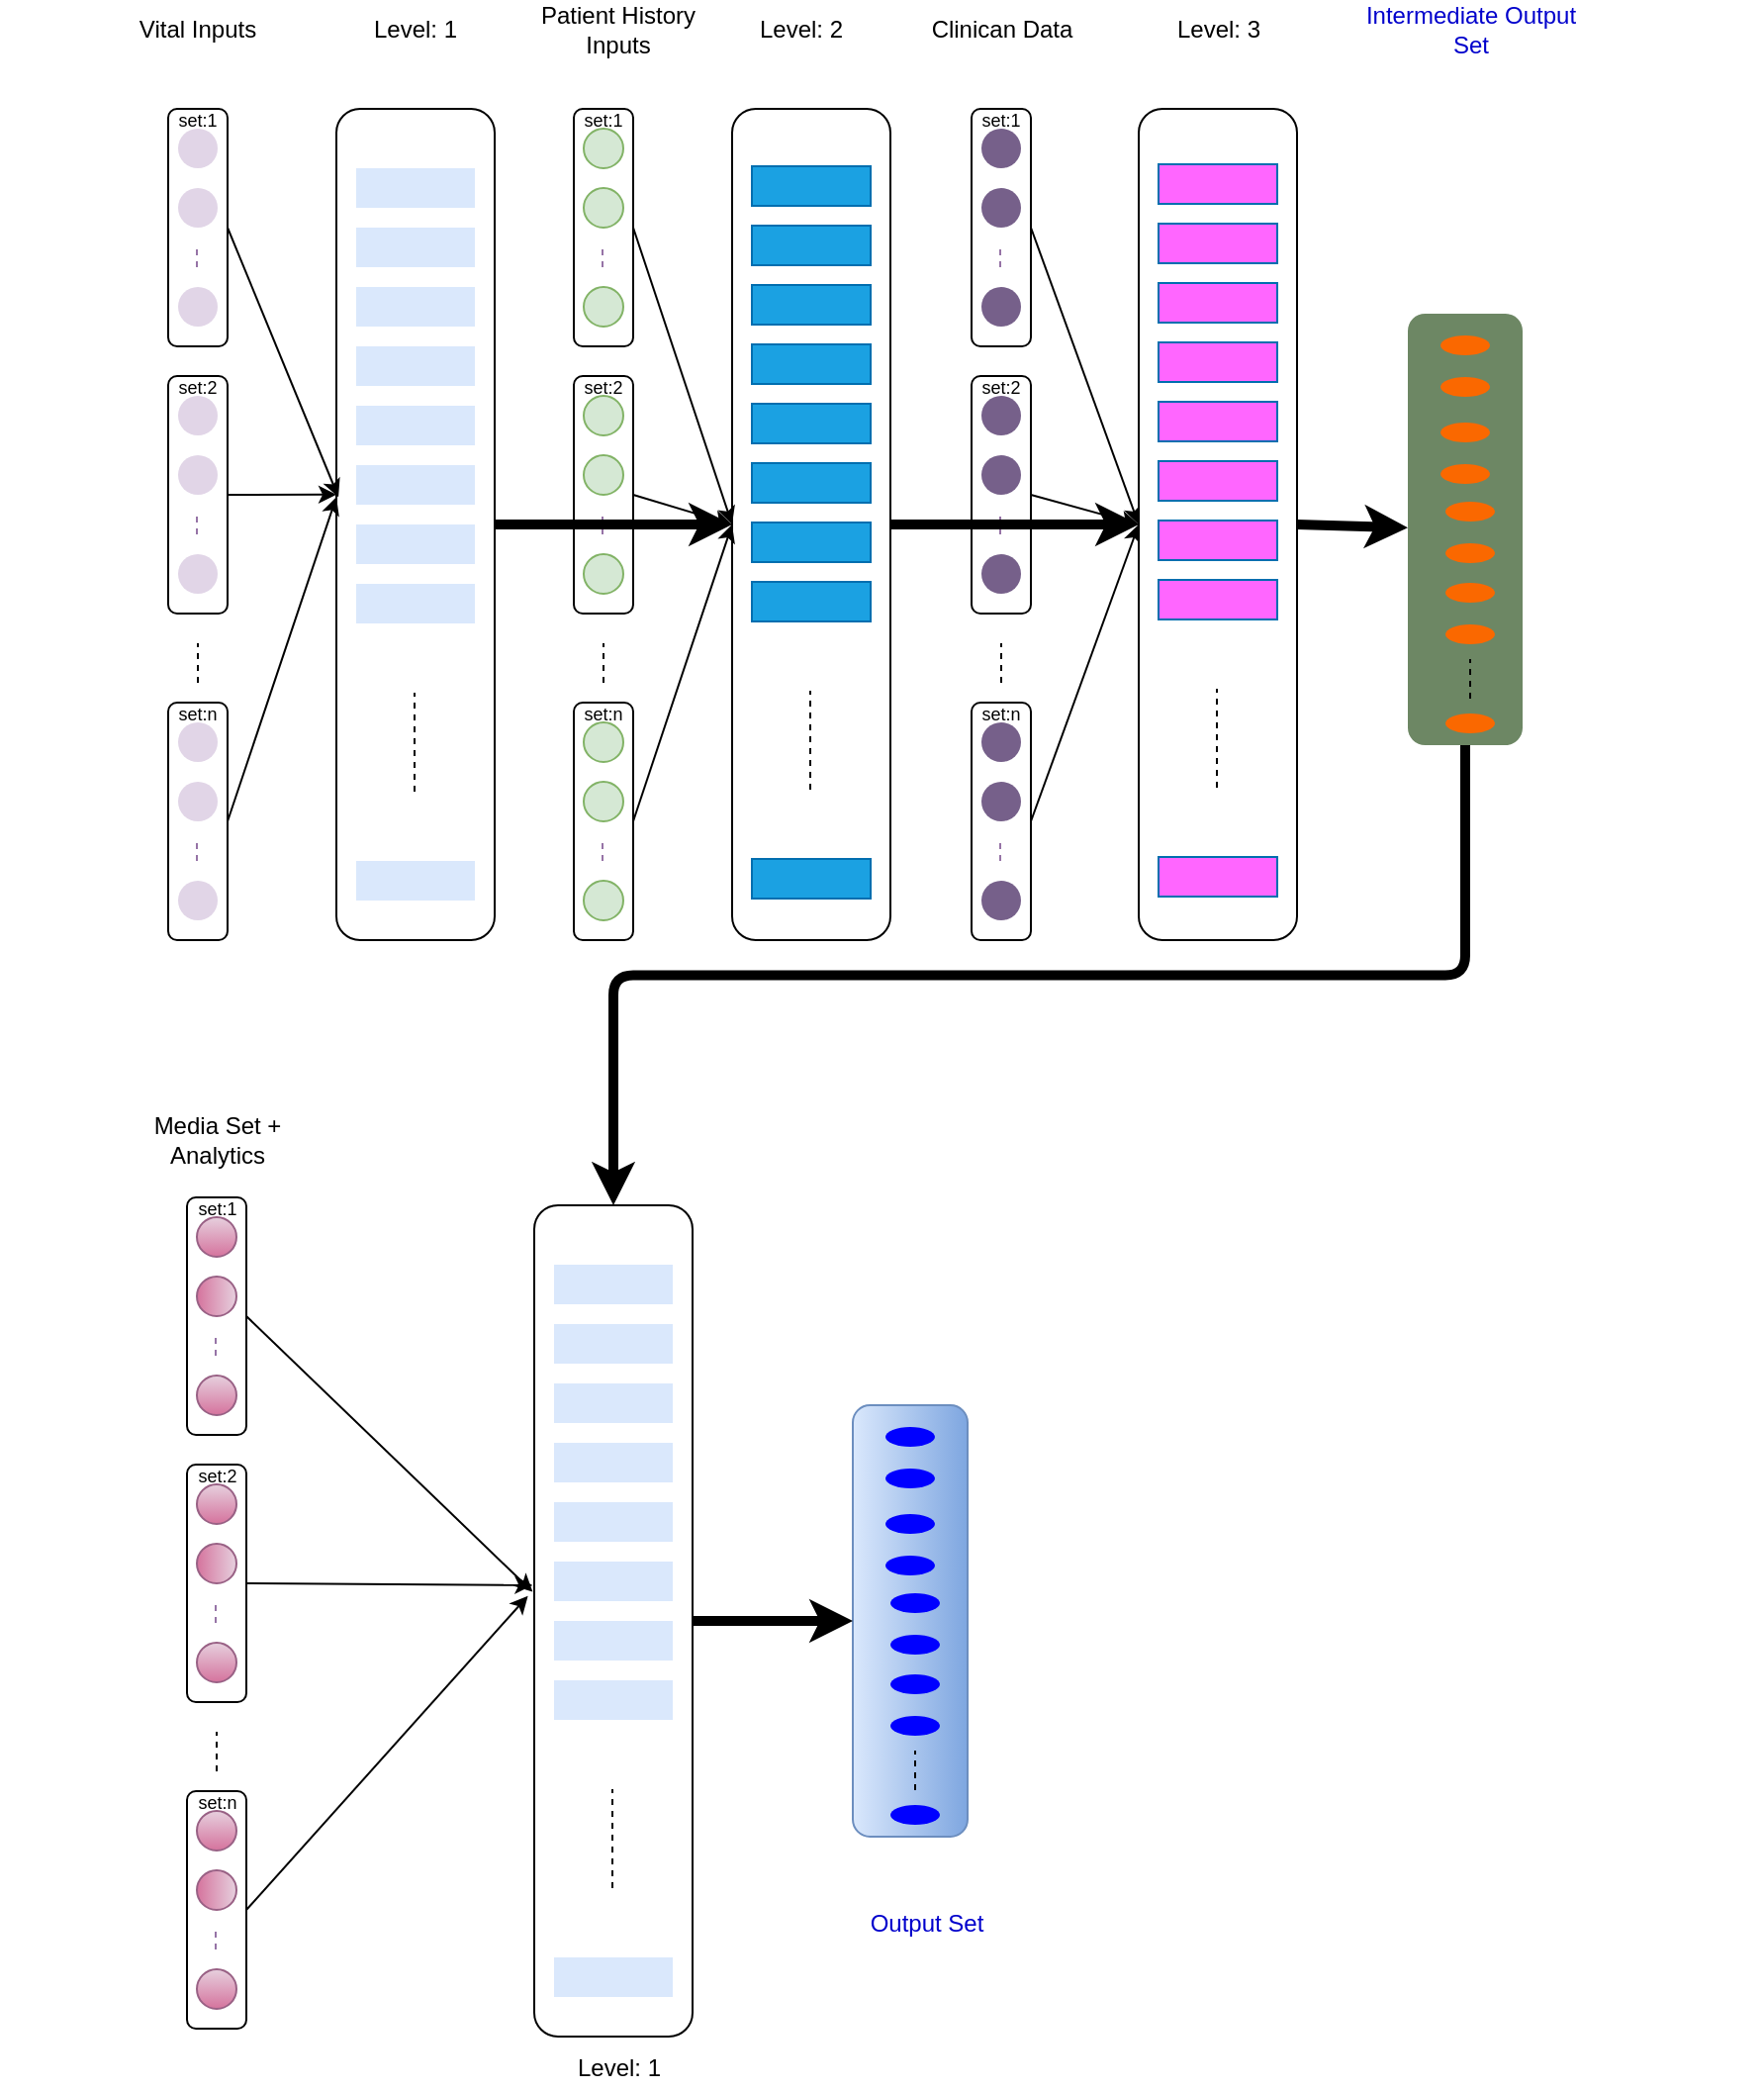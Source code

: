 <mxfile version="11.1.2" type="github"><diagram id="Q8PVnjtqNiiM21kBwYhI" name="Page-1"><mxGraphModel dx="2297" dy="1159" grid="1" gridSize="10" guides="1" tooltips="1" connect="1" arrows="1" fold="1" page="1" pageScale="1" pageWidth="850" pageHeight="1100" math="0" shadow="0"><root><mxCell id="0"/><mxCell id="1" parent="0"/><mxCell id="SWEch98VDfbvVn5p0L-L-8" value="" style="group" parent="1" vertex="1" connectable="0"><mxGeometry x="-25" y="110" width="120" height="100" as="geometry"/></mxCell><mxCell id="SWEch98VDfbvVn5p0L-L-7" value="" style="rounded=1;whiteSpace=wrap;html=1;rotation=90;" parent="SWEch98VDfbvVn5p0L-L-8" vertex="1"><mxGeometry y="35" width="120" height="30" as="geometry"/></mxCell><mxCell id="SWEch98VDfbvVn5p0L-L-1" value="" style="ellipse;whiteSpace=wrap;html=1;aspect=fixed;fillColor=#e1d5e7;strokeColor=none;" parent="SWEch98VDfbvVn5p0L-L-8" vertex="1"><mxGeometry x="50" width="20" height="20" as="geometry"/></mxCell><mxCell id="SWEch98VDfbvVn5p0L-L-4" value="" style="ellipse;whiteSpace=wrap;html=1;aspect=fixed;direction=south;fillColor=#e1d5e7;strokeColor=none;" parent="SWEch98VDfbvVn5p0L-L-8" vertex="1"><mxGeometry x="50" y="30" width="20" height="20" as="geometry"/></mxCell><mxCell id="SWEch98VDfbvVn5p0L-L-5" value="" style="ellipse;whiteSpace=wrap;html=1;aspect=fixed;fillColor=#e1d5e7;strokeColor=none;" parent="SWEch98VDfbvVn5p0L-L-8" vertex="1"><mxGeometry x="50" y="80" width="20" height="20" as="geometry"/></mxCell><mxCell id="SWEch98VDfbvVn5p0L-L-6" value="" style="endArrow=none;dashed=1;html=1;fillColor=#e1d5e7;strokeColor=#9673a6;" parent="SWEch98VDfbvVn5p0L-L-8" edge="1"><mxGeometry width="50" height="50" relative="1" as="geometry"><mxPoint x="59.5" y="70" as="sourcePoint"/><mxPoint x="59.5" y="60" as="targetPoint"/></mxGeometry></mxCell><mxCell id="SWEch98VDfbvVn5p0L-L-9" value="" style="group" parent="1" vertex="1" connectable="0"><mxGeometry x="-25" y="245" width="120" height="100" as="geometry"/></mxCell><mxCell id="SWEch98VDfbvVn5p0L-L-10" value="" style="rounded=1;whiteSpace=wrap;html=1;rotation=90;" parent="SWEch98VDfbvVn5p0L-L-9" vertex="1"><mxGeometry y="35" width="120" height="30" as="geometry"/></mxCell><mxCell id="SWEch98VDfbvVn5p0L-L-11" value="" style="ellipse;whiteSpace=wrap;html=1;aspect=fixed;fillColor=#e1d5e7;strokeColor=none;" parent="SWEch98VDfbvVn5p0L-L-9" vertex="1"><mxGeometry x="50" width="20" height="20" as="geometry"/></mxCell><mxCell id="SWEch98VDfbvVn5p0L-L-12" value="" style="ellipse;whiteSpace=wrap;html=1;aspect=fixed;direction=south;fillColor=#e1d5e7;strokeColor=none;" parent="SWEch98VDfbvVn5p0L-L-9" vertex="1"><mxGeometry x="50" y="30" width="20" height="20" as="geometry"/></mxCell><mxCell id="SWEch98VDfbvVn5p0L-L-13" value="" style="ellipse;whiteSpace=wrap;html=1;aspect=fixed;fillColor=#e1d5e7;strokeColor=none;" parent="SWEch98VDfbvVn5p0L-L-9" vertex="1"><mxGeometry x="50" y="80" width="20" height="20" as="geometry"/></mxCell><mxCell id="SWEch98VDfbvVn5p0L-L-14" value="" style="endArrow=none;dashed=1;html=1;fillColor=#e1d5e7;strokeColor=#9673a6;" parent="SWEch98VDfbvVn5p0L-L-9" edge="1"><mxGeometry width="50" height="50" relative="1" as="geometry"><mxPoint x="59.5" y="70" as="sourcePoint"/><mxPoint x="59.5" y="60" as="targetPoint"/></mxGeometry></mxCell><mxCell id="SWEch98VDfbvVn5p0L-L-15" value="" style="group" parent="1" vertex="1" connectable="0"><mxGeometry x="-25" y="410" width="120" height="100" as="geometry"/></mxCell><mxCell id="SWEch98VDfbvVn5p0L-L-16" value="" style="rounded=1;whiteSpace=wrap;html=1;rotation=90;" parent="SWEch98VDfbvVn5p0L-L-15" vertex="1"><mxGeometry y="35" width="120" height="30" as="geometry"/></mxCell><mxCell id="SWEch98VDfbvVn5p0L-L-17" value="" style="ellipse;whiteSpace=wrap;html=1;aspect=fixed;fillColor=#e1d5e7;strokeColor=none;" parent="SWEch98VDfbvVn5p0L-L-15" vertex="1"><mxGeometry x="50" width="20" height="20" as="geometry"/></mxCell><mxCell id="SWEch98VDfbvVn5p0L-L-18" value="" style="ellipse;whiteSpace=wrap;html=1;aspect=fixed;direction=south;fillColor=#e1d5e7;strokeColor=none;" parent="SWEch98VDfbvVn5p0L-L-15" vertex="1"><mxGeometry x="50" y="30" width="20" height="20" as="geometry"/></mxCell><mxCell id="SWEch98VDfbvVn5p0L-L-19" value="" style="ellipse;whiteSpace=wrap;html=1;aspect=fixed;fillColor=#e1d5e7;strokeColor=none;" parent="SWEch98VDfbvVn5p0L-L-15" vertex="1"><mxGeometry x="50" y="80" width="20" height="20" as="geometry"/></mxCell><mxCell id="SWEch98VDfbvVn5p0L-L-20" value="" style="endArrow=none;dashed=1;html=1;fillColor=#e1d5e7;strokeColor=#9673a6;" parent="SWEch98VDfbvVn5p0L-L-15" edge="1"><mxGeometry width="50" height="50" relative="1" as="geometry"><mxPoint x="59.5" y="70" as="sourcePoint"/><mxPoint x="59.5" y="60" as="targetPoint"/></mxGeometry></mxCell><mxCell id="SWEch98VDfbvVn5p0L-L-32" value="&lt;font style=&quot;font-size: 9px&quot;&gt;set:n&lt;/font&gt;" style="text;html=1;strokeColor=none;fillColor=none;align=center;verticalAlign=middle;whiteSpace=wrap;rounded=0;" parent="SWEch98VDfbvVn5p0L-L-15" vertex="1"><mxGeometry x="55" y="-10" width="10" height="10" as="geometry"/></mxCell><mxCell id="SWEch98VDfbvVn5p0L-L-21" value="" style="endArrow=none;dashed=1;html=1;" parent="1" edge="1"><mxGeometry width="50" height="50" relative="1" as="geometry"><mxPoint x="35" y="390" as="sourcePoint"/><mxPoint x="35" y="370" as="targetPoint"/></mxGeometry></mxCell><mxCell id="SWEch98VDfbvVn5p0L-L-22" value="Vital Inputs" style="text;html=1;strokeColor=none;fillColor=none;align=center;verticalAlign=middle;whiteSpace=wrap;rounded=0;" parent="1" vertex="1"><mxGeometry y="50" width="70" height="20" as="geometry"/></mxCell><mxCell id="SWEch98VDfbvVn5p0L-L-24" value="&lt;font style=&quot;font-size: 9px&quot;&gt;set:1&lt;/font&gt;" style="text;html=1;strokeColor=none;fillColor=none;align=center;verticalAlign=middle;whiteSpace=wrap;rounded=0;" parent="1" vertex="1"><mxGeometry x="30" y="100" width="10" height="10" as="geometry"/></mxCell><mxCell id="SWEch98VDfbvVn5p0L-L-25" value="&lt;font style=&quot;font-size: 9px&quot;&gt;set:2&lt;/font&gt;" style="text;html=1;strokeColor=none;fillColor=none;align=center;verticalAlign=middle;whiteSpace=wrap;rounded=0;" parent="1" vertex="1"><mxGeometry x="30" y="235" width="10" height="10" as="geometry"/></mxCell><mxCell id="SWEch98VDfbvVn5p0L-L-35" value="Level: 1" style="text;html=1;strokeColor=none;fillColor=none;align=center;verticalAlign=middle;whiteSpace=wrap;rounded=0;" parent="1" vertex="1"><mxGeometry x="110" y="50" width="70" height="20" as="geometry"/></mxCell><mxCell id="SWEch98VDfbvVn5p0L-L-58" value="" style="group" parent="1" vertex="1" connectable="0"><mxGeometry x="-65" y="130" width="420" height="380" as="geometry"/></mxCell><mxCell id="skee3l27E7uvlEKbi9-L-24" value="" style="group" vertex="1" connectable="0" parent="SWEch98VDfbvVn5p0L-L-58"><mxGeometry x="245" y="-30" width="120" height="410" as="geometry"/></mxCell><mxCell id="skee3l27E7uvlEKbi9-L-5" value="" style="rounded=1;whiteSpace=wrap;html=1;rotation=90;" vertex="1" parent="skee3l27E7uvlEKbi9-L-24"><mxGeometry y="45" width="120" height="30" as="geometry"/></mxCell><mxCell id="skee3l27E7uvlEKbi9-L-6" value="" style="ellipse;whiteSpace=wrap;html=1;aspect=fixed;fillColor=#d5e8d4;strokeColor=#82b366;" vertex="1" parent="skee3l27E7uvlEKbi9-L-24"><mxGeometry x="50" y="10" width="20" height="20" as="geometry"/></mxCell><mxCell id="skee3l27E7uvlEKbi9-L-7" value="" style="ellipse;whiteSpace=wrap;html=1;aspect=fixed;direction=south;fillColor=#d5e8d4;strokeColor=#82b366;" vertex="1" parent="skee3l27E7uvlEKbi9-L-24"><mxGeometry x="50" y="40" width="20" height="20" as="geometry"/></mxCell><mxCell id="skee3l27E7uvlEKbi9-L-8" value="" style="ellipse;whiteSpace=wrap;html=1;aspect=fixed;fillColor=#d5e8d4;strokeColor=#82b366;" vertex="1" parent="skee3l27E7uvlEKbi9-L-24"><mxGeometry x="50" y="90" width="20" height="20" as="geometry"/></mxCell><mxCell id="skee3l27E7uvlEKbi9-L-9" value="" style="endArrow=none;dashed=1;html=1;fillColor=#e1d5e7;strokeColor=#9673a6;" edge="1" parent="skee3l27E7uvlEKbi9-L-24"><mxGeometry width="50" height="50" relative="1" as="geometry"><mxPoint x="59.5" y="80" as="sourcePoint"/><mxPoint x="59.5" y="70" as="targetPoint"/></mxGeometry></mxCell><mxCell id="skee3l27E7uvlEKbi9-L-10" value="" style="rounded=1;whiteSpace=wrap;html=1;rotation=90;" vertex="1" parent="skee3l27E7uvlEKbi9-L-24"><mxGeometry y="180" width="120" height="30" as="geometry"/></mxCell><mxCell id="skee3l27E7uvlEKbi9-L-11" value="" style="ellipse;whiteSpace=wrap;html=1;aspect=fixed;fillColor=#d5e8d4;strokeColor=#82b366;" vertex="1" parent="skee3l27E7uvlEKbi9-L-24"><mxGeometry x="50" y="145" width="20" height="20" as="geometry"/></mxCell><mxCell id="skee3l27E7uvlEKbi9-L-12" value="" style="ellipse;whiteSpace=wrap;html=1;aspect=fixed;direction=south;fillColor=#d5e8d4;strokeColor=#82b366;" vertex="1" parent="skee3l27E7uvlEKbi9-L-24"><mxGeometry x="50" y="175" width="20" height="20" as="geometry"/></mxCell><mxCell id="skee3l27E7uvlEKbi9-L-13" value="" style="ellipse;whiteSpace=wrap;html=1;aspect=fixed;fillColor=#d5e8d4;strokeColor=#82b366;" vertex="1" parent="skee3l27E7uvlEKbi9-L-24"><mxGeometry x="50" y="225" width="20" height="20" as="geometry"/></mxCell><mxCell id="skee3l27E7uvlEKbi9-L-14" value="" style="endArrow=none;dashed=1;html=1;fillColor=#e1d5e7;strokeColor=#9673a6;" edge="1" parent="skee3l27E7uvlEKbi9-L-24"><mxGeometry width="50" height="50" relative="1" as="geometry"><mxPoint x="59.5" y="215" as="sourcePoint"/><mxPoint x="59.5" y="205" as="targetPoint"/></mxGeometry></mxCell><mxCell id="skee3l27E7uvlEKbi9-L-15" value="" style="rounded=1;whiteSpace=wrap;html=1;rotation=90;" vertex="1" parent="skee3l27E7uvlEKbi9-L-24"><mxGeometry y="345" width="120" height="30" as="geometry"/></mxCell><mxCell id="skee3l27E7uvlEKbi9-L-16" value="" style="ellipse;whiteSpace=wrap;html=1;aspect=fixed;fillColor=#d5e8d4;strokeColor=#82b366;" vertex="1" parent="skee3l27E7uvlEKbi9-L-24"><mxGeometry x="50" y="310" width="20" height="20" as="geometry"/></mxCell><mxCell id="skee3l27E7uvlEKbi9-L-17" value="" style="ellipse;whiteSpace=wrap;html=1;aspect=fixed;direction=south;fillColor=#d5e8d4;strokeColor=#82b366;" vertex="1" parent="skee3l27E7uvlEKbi9-L-24"><mxGeometry x="50" y="340" width="20" height="20" as="geometry"/></mxCell><mxCell id="skee3l27E7uvlEKbi9-L-18" value="" style="ellipse;whiteSpace=wrap;html=1;aspect=fixed;fillColor=#d5e8d4;strokeColor=#82b366;" vertex="1" parent="skee3l27E7uvlEKbi9-L-24"><mxGeometry x="50" y="390" width="20" height="20" as="geometry"/></mxCell><mxCell id="skee3l27E7uvlEKbi9-L-19" value="" style="endArrow=none;dashed=1;html=1;fillColor=#e1d5e7;strokeColor=#9673a6;" edge="1" parent="skee3l27E7uvlEKbi9-L-24"><mxGeometry width="50" height="50" relative="1" as="geometry"><mxPoint x="59.5" y="380" as="sourcePoint"/><mxPoint x="59.5" y="370" as="targetPoint"/></mxGeometry></mxCell><mxCell id="skee3l27E7uvlEKbi9-L-20" value="&lt;font style=&quot;font-size: 9px&quot;&gt;set:n&lt;/font&gt;" style="text;html=1;strokeColor=none;fillColor=none;align=center;verticalAlign=middle;whiteSpace=wrap;rounded=0;" vertex="1" parent="skee3l27E7uvlEKbi9-L-24"><mxGeometry x="55" y="300" width="10" height="10" as="geometry"/></mxCell><mxCell id="skee3l27E7uvlEKbi9-L-21" value="" style="endArrow=none;dashed=1;html=1;" edge="1" parent="skee3l27E7uvlEKbi9-L-24"><mxGeometry width="50" height="50" relative="1" as="geometry"><mxPoint x="60" y="290" as="sourcePoint"/><mxPoint x="60" y="270" as="targetPoint"/></mxGeometry></mxCell><mxCell id="skee3l27E7uvlEKbi9-L-22" value="&lt;font style=&quot;font-size: 9px&quot;&gt;set:1&lt;/font&gt;" style="text;html=1;strokeColor=none;fillColor=none;align=center;verticalAlign=middle;whiteSpace=wrap;rounded=0;" vertex="1" parent="skee3l27E7uvlEKbi9-L-24"><mxGeometry x="55" width="10" height="10" as="geometry"/></mxCell><mxCell id="skee3l27E7uvlEKbi9-L-23" value="&lt;font style=&quot;font-size: 9px&quot;&gt;set:2&lt;/font&gt;" style="text;html=1;strokeColor=none;fillColor=none;align=center;verticalAlign=middle;whiteSpace=wrap;rounded=0;" vertex="1" parent="skee3l27E7uvlEKbi9-L-24"><mxGeometry x="55" y="135" width="10" height="10" as="geometry"/></mxCell><mxCell id="skee3l27E7uvlEKbi9-L-61" value="" style="group" vertex="1" connectable="0" parent="SWEch98VDfbvVn5p0L-L-58"><mxGeometry width="420" height="370" as="geometry"/></mxCell><mxCell id="SWEch98VDfbvVn5p0L-L-33" value="" style="rounded=1;whiteSpace=wrap;html=1;rotation=-90;" parent="skee3l27E7uvlEKbi9-L-61" vertex="1"><mxGeometry y="140" width="420" height="80" as="geometry"/></mxCell><mxCell id="SWEch98VDfbvVn5p0L-L-36" value="" style="rounded=0;whiteSpace=wrap;html=1;fillColor=#dae8fc;strokeColor=none;" parent="skee3l27E7uvlEKbi9-L-61" vertex="1"><mxGeometry x="180" width="60" height="20" as="geometry"/></mxCell><mxCell id="SWEch98VDfbvVn5p0L-L-39" value="" style="rounded=0;whiteSpace=wrap;html=1;fillColor=#dae8fc;strokeColor=none;" parent="skee3l27E7uvlEKbi9-L-61" vertex="1"><mxGeometry x="180" y="30" width="60" height="20" as="geometry"/></mxCell><mxCell id="SWEch98VDfbvVn5p0L-L-47" value="" style="rounded=0;whiteSpace=wrap;html=1;fillColor=#dae8fc;strokeColor=none;" parent="skee3l27E7uvlEKbi9-L-61" vertex="1"><mxGeometry x="180" y="60" width="60" height="20" as="geometry"/></mxCell><mxCell id="SWEch98VDfbvVn5p0L-L-48" value="" style="rounded=0;whiteSpace=wrap;html=1;fillColor=#dae8fc;strokeColor=none;" parent="skee3l27E7uvlEKbi9-L-61" vertex="1"><mxGeometry x="180" y="90" width="60" height="20" as="geometry"/></mxCell><mxCell id="SWEch98VDfbvVn5p0L-L-49" value="" style="rounded=0;whiteSpace=wrap;html=1;fillColor=#dae8fc;strokeColor=none;" parent="skee3l27E7uvlEKbi9-L-61" vertex="1"><mxGeometry x="180" y="120" width="60" height="20" as="geometry"/></mxCell><mxCell id="SWEch98VDfbvVn5p0L-L-50" value="" style="rounded=0;whiteSpace=wrap;html=1;fillColor=#dae8fc;strokeColor=none;" parent="skee3l27E7uvlEKbi9-L-61" vertex="1"><mxGeometry x="180" y="150" width="60" height="20" as="geometry"/></mxCell><mxCell id="SWEch98VDfbvVn5p0L-L-51" value="" style="rounded=0;whiteSpace=wrap;html=1;fillColor=#dae8fc;strokeColor=none;" parent="skee3l27E7uvlEKbi9-L-61" vertex="1"><mxGeometry x="180" y="180" width="60" height="20" as="geometry"/></mxCell><mxCell id="SWEch98VDfbvVn5p0L-L-52" value="" style="rounded=0;whiteSpace=wrap;html=1;fillColor=#dae8fc;strokeColor=none;" parent="skee3l27E7uvlEKbi9-L-61" vertex="1"><mxGeometry x="180" y="210" width="60" height="20" as="geometry"/></mxCell><mxCell id="SWEch98VDfbvVn5p0L-L-53" value="" style="rounded=0;whiteSpace=wrap;html=1;fillColor=#dae8fc;strokeColor=none;" parent="skee3l27E7uvlEKbi9-L-61" vertex="1"><mxGeometry x="180" y="350" width="60" height="20" as="geometry"/></mxCell><mxCell id="SWEch98VDfbvVn5p0L-L-57" value="" style="endArrow=none;dashed=1;html=1;" parent="skee3l27E7uvlEKbi9-L-61" edge="1"><mxGeometry width="50" height="50" relative="1" as="geometry"><mxPoint x="209.5" y="315" as="sourcePoint"/><mxPoint x="209.5" y="265" as="targetPoint"/></mxGeometry></mxCell><mxCell id="skee3l27E7uvlEKbi9-L-2" style="rounded=0;orthogonalLoop=1;jettySize=auto;html=1;exitX=0.5;exitY=0;exitDx=0;exitDy=0;entryX=0.533;entryY=0.013;entryDx=0;entryDy=0;entryPerimeter=0;" edge="1" parent="1" source="SWEch98VDfbvVn5p0L-L-7" target="SWEch98VDfbvVn5p0L-L-33"><mxGeometry relative="1" as="geometry"/></mxCell><mxCell id="skee3l27E7uvlEKbi9-L-3" value="" style="endArrow=classic;html=1;exitX=0.5;exitY=0;exitDx=0;exitDy=0;entryX=0.536;entryY=0;entryDx=0;entryDy=0;entryPerimeter=0;" edge="1" parent="1" source="SWEch98VDfbvVn5p0L-L-10" target="SWEch98VDfbvVn5p0L-L-33"><mxGeometry width="50" height="50" relative="1" as="geometry"><mxPoint x="-65" y="590" as="sourcePoint"/><mxPoint x="-15" y="540" as="targetPoint"/></mxGeometry></mxCell><mxCell id="skee3l27E7uvlEKbi9-L-4" value="" style="endArrow=classic;html=1;exitX=0.5;exitY=0;exitDx=0;exitDy=0;entryX=0.533;entryY=0;entryDx=0;entryDy=0;entryPerimeter=0;" edge="1" parent="1" source="SWEch98VDfbvVn5p0L-L-16" target="SWEch98VDfbvVn5p0L-L-33"><mxGeometry width="50" height="50" relative="1" as="geometry"><mxPoint x="-65" y="590" as="sourcePoint"/><mxPoint x="-15" y="540" as="targetPoint"/></mxGeometry></mxCell><mxCell id="skee3l27E7uvlEKbi9-L-25" value="Patient History Inputs" style="text;html=1;strokeColor=none;fillColor=none;align=center;verticalAlign=middle;whiteSpace=wrap;rounded=0;" vertex="1" parent="1"><mxGeometry x="190" y="50" width="115" height="20" as="geometry"/></mxCell><mxCell id="skee3l27E7uvlEKbi9-L-62" value="" style="group" vertex="1" connectable="0" parent="1"><mxGeometry x="135" y="129" width="420" height="381" as="geometry"/></mxCell><mxCell id="skee3l27E7uvlEKbi9-L-63" value="" style="rounded=1;whiteSpace=wrap;html=1;rotation=-90;" vertex="1" parent="skee3l27E7uvlEKbi9-L-62"><mxGeometry y="141" width="420" height="80" as="geometry"/></mxCell><mxCell id="skee3l27E7uvlEKbi9-L-64" value="" style="rounded=0;whiteSpace=wrap;html=1;fillColor=#1ba1e2;strokeColor=#006EAF;fontColor=#ffffff;" vertex="1" parent="skee3l27E7uvlEKbi9-L-62"><mxGeometry x="180" width="60" height="20" as="geometry"/></mxCell><mxCell id="skee3l27E7uvlEKbi9-L-65" value="" style="rounded=0;whiteSpace=wrap;html=1;fillColor=#1ba1e2;strokeColor=#006EAF;fontColor=#ffffff;" vertex="1" parent="skee3l27E7uvlEKbi9-L-62"><mxGeometry x="180" y="30" width="60" height="20" as="geometry"/></mxCell><mxCell id="skee3l27E7uvlEKbi9-L-66" value="" style="rounded=0;whiteSpace=wrap;html=1;fillColor=#1ba1e2;strokeColor=#006EAF;fontColor=#ffffff;" vertex="1" parent="skee3l27E7uvlEKbi9-L-62"><mxGeometry x="180" y="60" width="60" height="20" as="geometry"/></mxCell><mxCell id="skee3l27E7uvlEKbi9-L-67" value="" style="rounded=0;whiteSpace=wrap;html=1;fillColor=#1ba1e2;strokeColor=#006EAF;fontColor=#ffffff;" vertex="1" parent="skee3l27E7uvlEKbi9-L-62"><mxGeometry x="180" y="90" width="60" height="20" as="geometry"/></mxCell><mxCell id="skee3l27E7uvlEKbi9-L-68" value="" style="rounded=0;whiteSpace=wrap;html=1;fillColor=#1ba1e2;strokeColor=#006EAF;fontColor=#ffffff;" vertex="1" parent="skee3l27E7uvlEKbi9-L-62"><mxGeometry x="180" y="120" width="60" height="20" as="geometry"/></mxCell><mxCell id="skee3l27E7uvlEKbi9-L-69" value="" style="rounded=0;whiteSpace=wrap;html=1;fillColor=#1ba1e2;strokeColor=#006EAF;fontColor=#ffffff;" vertex="1" parent="skee3l27E7uvlEKbi9-L-62"><mxGeometry x="180" y="150" width="60" height="20" as="geometry"/></mxCell><mxCell id="skee3l27E7uvlEKbi9-L-70" value="" style="rounded=0;whiteSpace=wrap;html=1;fillColor=#1ba1e2;strokeColor=#006EAF;fontColor=#ffffff;" vertex="1" parent="skee3l27E7uvlEKbi9-L-62"><mxGeometry x="180" y="180" width="60" height="20" as="geometry"/></mxCell><mxCell id="skee3l27E7uvlEKbi9-L-71" value="" style="rounded=0;whiteSpace=wrap;html=1;fillColor=#1ba1e2;strokeColor=#006EAF;fontColor=#ffffff;" vertex="1" parent="skee3l27E7uvlEKbi9-L-62"><mxGeometry x="180" y="210" width="60" height="20" as="geometry"/></mxCell><mxCell id="skee3l27E7uvlEKbi9-L-72" value="" style="rounded=0;whiteSpace=wrap;html=1;fillColor=#1ba1e2;strokeColor=#006EAF;fontColor=#ffffff;" vertex="1" parent="skee3l27E7uvlEKbi9-L-62"><mxGeometry x="180" y="350" width="60" height="20" as="geometry"/></mxCell><mxCell id="skee3l27E7uvlEKbi9-L-73" value="" style="endArrow=none;dashed=1;html=1;" edge="1" parent="skee3l27E7uvlEKbi9-L-62"><mxGeometry width="50" height="50" relative="1" as="geometry"><mxPoint x="209.5" y="315" as="sourcePoint"/><mxPoint x="209.5" y="265" as="targetPoint"/></mxGeometry></mxCell><mxCell id="skee3l27E7uvlEKbi9-L-145" value="" style="group" vertex="1" connectable="0" parent="skee3l27E7uvlEKbi9-L-62"><mxGeometry x="246" y="-29" width="120" height="410" as="geometry"/></mxCell><mxCell id="skee3l27E7uvlEKbi9-L-146" value="" style="rounded=1;whiteSpace=wrap;html=1;rotation=90;" vertex="1" parent="skee3l27E7uvlEKbi9-L-145"><mxGeometry y="45" width="120" height="30" as="geometry"/></mxCell><mxCell id="skee3l27E7uvlEKbi9-L-147" value="" style="ellipse;whiteSpace=wrap;html=1;aspect=fixed;fillColor=#76608a;strokeColor=none;fontColor=#ffffff;" vertex="1" parent="skee3l27E7uvlEKbi9-L-145"><mxGeometry x="50" y="10" width="20" height="20" as="geometry"/></mxCell><mxCell id="skee3l27E7uvlEKbi9-L-148" value="" style="ellipse;whiteSpace=wrap;html=1;aspect=fixed;direction=south;fillColor=#76608a;strokeColor=none;fontColor=#ffffff;" vertex="1" parent="skee3l27E7uvlEKbi9-L-145"><mxGeometry x="50" y="40" width="20" height="20" as="geometry"/></mxCell><mxCell id="skee3l27E7uvlEKbi9-L-149" value="" style="ellipse;whiteSpace=wrap;html=1;aspect=fixed;fillColor=#76608a;strokeColor=none;fontColor=#ffffff;" vertex="1" parent="skee3l27E7uvlEKbi9-L-145"><mxGeometry x="50" y="90" width="20" height="20" as="geometry"/></mxCell><mxCell id="skee3l27E7uvlEKbi9-L-150" value="" style="endArrow=none;dashed=1;html=1;fillColor=#e1d5e7;strokeColor=#9673a6;" edge="1" parent="skee3l27E7uvlEKbi9-L-145"><mxGeometry width="50" height="50" relative="1" as="geometry"><mxPoint x="59.5" y="80" as="sourcePoint"/><mxPoint x="59.5" y="70" as="targetPoint"/></mxGeometry></mxCell><mxCell id="skee3l27E7uvlEKbi9-L-151" value="" style="rounded=1;whiteSpace=wrap;html=1;rotation=90;" vertex="1" parent="skee3l27E7uvlEKbi9-L-145"><mxGeometry y="180" width="120" height="30" as="geometry"/></mxCell><mxCell id="skee3l27E7uvlEKbi9-L-152" value="" style="ellipse;whiteSpace=wrap;html=1;aspect=fixed;fillColor=#76608a;strokeColor=none;fontColor=#ffffff;" vertex="1" parent="skee3l27E7uvlEKbi9-L-145"><mxGeometry x="50" y="145" width="20" height="20" as="geometry"/></mxCell><mxCell id="skee3l27E7uvlEKbi9-L-153" value="" style="ellipse;whiteSpace=wrap;html=1;aspect=fixed;direction=south;fillColor=#76608a;strokeColor=none;fontColor=#ffffff;" vertex="1" parent="skee3l27E7uvlEKbi9-L-145"><mxGeometry x="50" y="175" width="20" height="20" as="geometry"/></mxCell><mxCell id="skee3l27E7uvlEKbi9-L-154" value="" style="ellipse;whiteSpace=wrap;html=1;aspect=fixed;fillColor=#76608a;strokeColor=none;fontColor=#ffffff;" vertex="1" parent="skee3l27E7uvlEKbi9-L-145"><mxGeometry x="50" y="225" width="20" height="20" as="geometry"/></mxCell><mxCell id="skee3l27E7uvlEKbi9-L-155" value="" style="endArrow=none;dashed=1;html=1;fillColor=#e1d5e7;strokeColor=#9673a6;" edge="1" parent="skee3l27E7uvlEKbi9-L-145"><mxGeometry width="50" height="50" relative="1" as="geometry"><mxPoint x="59.5" y="215" as="sourcePoint"/><mxPoint x="59.5" y="205" as="targetPoint"/></mxGeometry></mxCell><mxCell id="skee3l27E7uvlEKbi9-L-156" value="" style="rounded=1;whiteSpace=wrap;html=1;rotation=90;" vertex="1" parent="skee3l27E7uvlEKbi9-L-145"><mxGeometry y="345" width="120" height="30" as="geometry"/></mxCell><mxCell id="skee3l27E7uvlEKbi9-L-157" value="" style="ellipse;whiteSpace=wrap;html=1;aspect=fixed;fillColor=#76608a;strokeColor=none;fontColor=#ffffff;" vertex="1" parent="skee3l27E7uvlEKbi9-L-145"><mxGeometry x="50" y="310" width="20" height="20" as="geometry"/></mxCell><mxCell id="skee3l27E7uvlEKbi9-L-158" value="" style="ellipse;whiteSpace=wrap;html=1;aspect=fixed;direction=south;fillColor=#76608a;strokeColor=none;fontColor=#ffffff;" vertex="1" parent="skee3l27E7uvlEKbi9-L-145"><mxGeometry x="50" y="340" width="20" height="20" as="geometry"/></mxCell><mxCell id="skee3l27E7uvlEKbi9-L-159" value="" style="ellipse;whiteSpace=wrap;html=1;aspect=fixed;fillColor=#76608a;strokeColor=none;fontColor=#ffffff;" vertex="1" parent="skee3l27E7uvlEKbi9-L-145"><mxGeometry x="50" y="390" width="20" height="20" as="geometry"/></mxCell><mxCell id="skee3l27E7uvlEKbi9-L-160" value="" style="endArrow=none;dashed=1;html=1;fillColor=#e1d5e7;strokeColor=#9673a6;" edge="1" parent="skee3l27E7uvlEKbi9-L-145"><mxGeometry width="50" height="50" relative="1" as="geometry"><mxPoint x="59.5" y="380" as="sourcePoint"/><mxPoint x="59.5" y="370" as="targetPoint"/></mxGeometry></mxCell><mxCell id="skee3l27E7uvlEKbi9-L-161" value="&lt;font style=&quot;font-size: 9px&quot;&gt;set:n&lt;/font&gt;" style="text;html=1;strokeColor=none;fillColor=none;align=center;verticalAlign=middle;whiteSpace=wrap;rounded=0;" vertex="1" parent="skee3l27E7uvlEKbi9-L-145"><mxGeometry x="55" y="300" width="10" height="10" as="geometry"/></mxCell><mxCell id="skee3l27E7uvlEKbi9-L-162" value="" style="endArrow=none;dashed=1;html=1;" edge="1" parent="skee3l27E7uvlEKbi9-L-145"><mxGeometry width="50" height="50" relative="1" as="geometry"><mxPoint x="60" y="290" as="sourcePoint"/><mxPoint x="60" y="270" as="targetPoint"/></mxGeometry></mxCell><mxCell id="skee3l27E7uvlEKbi9-L-163" value="&lt;font style=&quot;font-size: 9px&quot;&gt;set:1&lt;/font&gt;" style="text;html=1;strokeColor=none;fillColor=none;align=center;verticalAlign=middle;whiteSpace=wrap;rounded=0;" vertex="1" parent="skee3l27E7uvlEKbi9-L-145"><mxGeometry x="55" width="10" height="10" as="geometry"/></mxCell><mxCell id="skee3l27E7uvlEKbi9-L-164" value="&lt;font style=&quot;font-size: 9px&quot;&gt;set:2&lt;/font&gt;" style="text;html=1;strokeColor=none;fillColor=none;align=center;verticalAlign=middle;whiteSpace=wrap;rounded=0;" vertex="1" parent="skee3l27E7uvlEKbi9-L-145"><mxGeometry x="55" y="135" width="10" height="10" as="geometry"/></mxCell><mxCell id="skee3l27E7uvlEKbi9-L-74" value="" style="endArrow=classic;html=1;exitX=0.5;exitY=1;exitDx=0;exitDy=0;entryX=0.5;entryY=0;entryDx=0;entryDy=0;strokeWidth=5;" edge="1" parent="1" source="SWEch98VDfbvVn5p0L-L-33" target="skee3l27E7uvlEKbi9-L-63"><mxGeometry width="50" height="50" relative="1" as="geometry"><mxPoint x="-35" y="590" as="sourcePoint"/><mxPoint x="15" y="540" as="targetPoint"/></mxGeometry></mxCell><mxCell id="skee3l27E7uvlEKbi9-L-75" value="" style="endArrow=classic;html=1;strokeWidth=1;exitX=0.5;exitY=0;exitDx=0;exitDy=0;entryX=0.5;entryY=0;entryDx=0;entryDy=0;" edge="1" parent="1" source="skee3l27E7uvlEKbi9-L-5" target="skee3l27E7uvlEKbi9-L-63"><mxGeometry width="50" height="50" relative="1" as="geometry"><mxPoint x="-35" y="590" as="sourcePoint"/><mxPoint x="15" y="540" as="targetPoint"/></mxGeometry></mxCell><mxCell id="skee3l27E7uvlEKbi9-L-76" value="" style="endArrow=classic;html=1;strokeWidth=1;exitX=0.5;exitY=0;exitDx=0;exitDy=0;entryX=0.5;entryY=0;entryDx=0;entryDy=0;" edge="1" parent="1" source="skee3l27E7uvlEKbi9-L-10" target="skee3l27E7uvlEKbi9-L-63"><mxGeometry width="50" height="50" relative="1" as="geometry"><mxPoint x="-35" y="590" as="sourcePoint"/><mxPoint x="15" y="540" as="targetPoint"/></mxGeometry></mxCell><mxCell id="skee3l27E7uvlEKbi9-L-77" value="" style="endArrow=classic;html=1;strokeWidth=1;exitX=0.5;exitY=0;exitDx=0;exitDy=0;entryX=0.5;entryY=0;entryDx=0;entryDy=0;" edge="1" parent="1" source="skee3l27E7uvlEKbi9-L-15" target="skee3l27E7uvlEKbi9-L-63"><mxGeometry width="50" height="50" relative="1" as="geometry"><mxPoint x="-35" y="590" as="sourcePoint"/><mxPoint x="15" y="540" as="targetPoint"/></mxGeometry></mxCell><mxCell id="skee3l27E7uvlEKbi9-L-78" value="Level: 2" style="text;html=1;strokeColor=none;fillColor=none;align=center;verticalAlign=middle;whiteSpace=wrap;rounded=0;" vertex="1" parent="1"><mxGeometry x="305" y="50" width="70" height="20" as="geometry"/></mxCell><mxCell id="skee3l27E7uvlEKbi9-L-165" value="Clinican Data" style="text;html=1;strokeColor=none;fillColor=none;align=center;verticalAlign=middle;whiteSpace=wrap;rounded=0;" vertex="1" parent="1"><mxGeometry x="383.5" y="50" width="115" height="20" as="geometry"/></mxCell><mxCell id="skee3l27E7uvlEKbi9-L-167" value="&lt;font color=&quot;#0000cc&quot;&gt;Intermediate Output Set&lt;/font&gt;" style="text;html=1;strokeColor=none;fillColor=none;align=center;verticalAlign=middle;whiteSpace=wrap;rounded=0;" vertex="1" parent="1"><mxGeometry x="620.5" y="50" width="115" height="20" as="geometry"/></mxCell><mxCell id="skee3l27E7uvlEKbi9-L-169" value="" style="endArrow=classic;html=1;strokeWidth=1;exitX=0.5;exitY=0;exitDx=0;exitDy=0;entryX=0.5;entryY=0;entryDx=0;entryDy=0;" edge="1" parent="1" source="skee3l27E7uvlEKbi9-L-146" target="skee3l27E7uvlEKbi9-L-311"><mxGeometry width="50" height="50" relative="1" as="geometry"><mxPoint x="-35" y="590" as="sourcePoint"/><mxPoint x="15" y="540" as="targetPoint"/></mxGeometry></mxCell><mxCell id="skee3l27E7uvlEKbi9-L-170" value="" style="endArrow=classic;html=1;strokeWidth=1;exitX=0.5;exitY=0;exitDx=0;exitDy=0;entryX=0.5;entryY=0;entryDx=0;entryDy=0;" edge="1" parent="1" source="skee3l27E7uvlEKbi9-L-151" target="skee3l27E7uvlEKbi9-L-311"><mxGeometry width="50" height="50" relative="1" as="geometry"><mxPoint x="-35" y="590" as="sourcePoint"/><mxPoint x="15" y="540" as="targetPoint"/></mxGeometry></mxCell><mxCell id="skee3l27E7uvlEKbi9-L-171" value="" style="endArrow=classic;html=1;strokeWidth=1;exitX=0.5;exitY=0;exitDx=0;exitDy=0;entryX=0.5;entryY=0;entryDx=0;entryDy=0;" edge="1" parent="1" source="skee3l27E7uvlEKbi9-L-156" target="skee3l27E7uvlEKbi9-L-311"><mxGeometry width="50" height="50" relative="1" as="geometry"><mxPoint x="-35" y="590" as="sourcePoint"/><mxPoint x="15" y="540" as="targetPoint"/></mxGeometry></mxCell><mxCell id="skee3l27E7uvlEKbi9-L-172" value="" style="endArrow=classic;html=1;exitX=0.5;exitY=1;exitDx=0;exitDy=0;entryX=0.5;entryY=0;entryDx=0;entryDy=0;strokeWidth=5;" edge="1" parent="1" source="skee3l27E7uvlEKbi9-L-63" target="skee3l27E7uvlEKbi9-L-311"><mxGeometry width="50" height="50" relative="1" as="geometry"><mxPoint x="195" y="320" as="sourcePoint"/><mxPoint x="315" y="320" as="targetPoint"/></mxGeometry></mxCell><mxCell id="skee3l27E7uvlEKbi9-L-187" value="" style="rounded=1;whiteSpace=wrap;html=1;rotation=90;" vertex="1" parent="1"><mxGeometry x="-15.5" y="695" width="120" height="30" as="geometry"/></mxCell><mxCell id="skee3l27E7uvlEKbi9-L-188" value="" style="ellipse;whiteSpace=wrap;html=1;aspect=fixed;fillColor=#e6d0de;strokeColor=#996185;gradientColor=#d5739d;" vertex="1" parent="1"><mxGeometry x="34.5" y="660" width="20" height="20" as="geometry"/></mxCell><mxCell id="skee3l27E7uvlEKbi9-L-189" value="" style="ellipse;whiteSpace=wrap;html=1;aspect=fixed;direction=south;fillColor=#e6d0de;strokeColor=#996185;gradientColor=#d5739d;" vertex="1" parent="1"><mxGeometry x="34.5" y="690" width="20" height="20" as="geometry"/></mxCell><mxCell id="skee3l27E7uvlEKbi9-L-190" value="" style="ellipse;whiteSpace=wrap;html=1;aspect=fixed;fillColor=#e6d0de;strokeColor=#996185;gradientColor=#d5739d;" vertex="1" parent="1"><mxGeometry x="34.5" y="740" width="20" height="20" as="geometry"/></mxCell><mxCell id="skee3l27E7uvlEKbi9-L-191" value="" style="endArrow=none;dashed=1;html=1;fillColor=#e1d5e7;strokeColor=#9673a6;" edge="1" parent="1"><mxGeometry width="50" height="50" relative="1" as="geometry"><mxPoint x="44" y="730" as="sourcePoint"/><mxPoint x="44" y="720" as="targetPoint"/></mxGeometry></mxCell><mxCell id="skee3l27E7uvlEKbi9-L-192" value="" style="rounded=1;whiteSpace=wrap;html=1;rotation=90;" vertex="1" parent="1"><mxGeometry x="-15.5" y="830" width="120" height="30" as="geometry"/></mxCell><mxCell id="skee3l27E7uvlEKbi9-L-193" value="" style="ellipse;whiteSpace=wrap;html=1;aspect=fixed;fillColor=#e6d0de;strokeColor=#996185;gradientColor=#d5739d;" vertex="1" parent="1"><mxGeometry x="34.5" y="795" width="20" height="20" as="geometry"/></mxCell><mxCell id="skee3l27E7uvlEKbi9-L-194" value="" style="ellipse;whiteSpace=wrap;html=1;aspect=fixed;direction=south;fillColor=#e6d0de;strokeColor=#996185;gradientColor=#d5739d;" vertex="1" parent="1"><mxGeometry x="34.5" y="825" width="20" height="20" as="geometry"/></mxCell><mxCell id="skee3l27E7uvlEKbi9-L-195" value="" style="ellipse;whiteSpace=wrap;html=1;aspect=fixed;fillColor=#e6d0de;strokeColor=#996185;gradientColor=#d5739d;" vertex="1" parent="1"><mxGeometry x="34.5" y="875" width="20" height="20" as="geometry"/></mxCell><mxCell id="skee3l27E7uvlEKbi9-L-196" value="" style="endArrow=none;dashed=1;html=1;fillColor=#e1d5e7;strokeColor=#9673a6;" edge="1" parent="1"><mxGeometry width="50" height="50" relative="1" as="geometry"><mxPoint x="44" y="865" as="sourcePoint"/><mxPoint x="44" y="855" as="targetPoint"/></mxGeometry></mxCell><mxCell id="skee3l27E7uvlEKbi9-L-197" value="" style="rounded=1;whiteSpace=wrap;html=1;rotation=90;" vertex="1" parent="1"><mxGeometry x="-15.5" y="995" width="120" height="30" as="geometry"/></mxCell><mxCell id="skee3l27E7uvlEKbi9-L-198" value="" style="ellipse;whiteSpace=wrap;html=1;aspect=fixed;fillColor=#e6d0de;strokeColor=#996185;gradientColor=#d5739d;" vertex="1" parent="1"><mxGeometry x="34.5" y="960" width="20" height="20" as="geometry"/></mxCell><mxCell id="skee3l27E7uvlEKbi9-L-199" value="" style="ellipse;whiteSpace=wrap;html=1;aspect=fixed;direction=south;fillColor=#e6d0de;strokeColor=#996185;gradientColor=#d5739d;" vertex="1" parent="1"><mxGeometry x="34.5" y="990" width="20" height="20" as="geometry"/></mxCell><mxCell id="skee3l27E7uvlEKbi9-L-200" value="" style="ellipse;whiteSpace=wrap;html=1;aspect=fixed;fillColor=#e6d0de;strokeColor=#996185;gradientColor=#d5739d;" vertex="1" parent="1"><mxGeometry x="34.5" y="1040" width="20" height="20" as="geometry"/></mxCell><mxCell id="skee3l27E7uvlEKbi9-L-201" value="" style="endArrow=none;dashed=1;html=1;fillColor=#e1d5e7;strokeColor=#9673a6;" edge="1" parent="1"><mxGeometry width="50" height="50" relative="1" as="geometry"><mxPoint x="44" y="1030" as="sourcePoint"/><mxPoint x="44" y="1020" as="targetPoint"/></mxGeometry></mxCell><mxCell id="skee3l27E7uvlEKbi9-L-202" value="&lt;font style=&quot;font-size: 9px&quot;&gt;set:n&lt;/font&gt;" style="text;html=1;strokeColor=none;fillColor=none;align=center;verticalAlign=middle;whiteSpace=wrap;rounded=0;" vertex="1" parent="1"><mxGeometry x="39.5" y="950" width="10" height="10" as="geometry"/></mxCell><mxCell id="skee3l27E7uvlEKbi9-L-203" value="" style="endArrow=none;dashed=1;html=1;" edge="1" parent="1"><mxGeometry width="50" height="50" relative="1" as="geometry"><mxPoint x="44.5" y="940" as="sourcePoint"/><mxPoint x="44.5" y="920" as="targetPoint"/></mxGeometry></mxCell><mxCell id="skee3l27E7uvlEKbi9-L-204" value="&lt;font style=&quot;font-size: 9px&quot;&gt;set:1&lt;/font&gt;" style="text;html=1;strokeColor=none;fillColor=none;align=center;verticalAlign=middle;whiteSpace=wrap;rounded=0;" vertex="1" parent="1"><mxGeometry x="39.5" y="650" width="10" height="10" as="geometry"/></mxCell><mxCell id="skee3l27E7uvlEKbi9-L-205" value="&lt;font style=&quot;font-size: 9px&quot;&gt;set:2&lt;/font&gt;" style="text;html=1;strokeColor=none;fillColor=none;align=center;verticalAlign=middle;whiteSpace=wrap;rounded=0;" vertex="1" parent="1"><mxGeometry x="39.5" y="785" width="10" height="10" as="geometry"/></mxCell><mxCell id="skee3l27E7uvlEKbi9-L-206" value="Media Set +&lt;br&gt;Analytics" style="text;html=1;strokeColor=none;fillColor=none;align=center;verticalAlign=middle;whiteSpace=wrap;rounded=0;" vertex="1" parent="1"><mxGeometry x="9.5" y="611.143" width="70" height="20" as="geometry"/></mxCell><mxCell id="skee3l27E7uvlEKbi9-L-240" value="" style="group" vertex="1" connectable="0" parent="1"><mxGeometry x="35" y="684" width="420" height="370" as="geometry"/></mxCell><mxCell id="skee3l27E7uvlEKbi9-L-241" value="" style="rounded=1;whiteSpace=wrap;html=1;rotation=-90;" vertex="1" parent="skee3l27E7uvlEKbi9-L-240"><mxGeometry y="140" width="420" height="80" as="geometry"/></mxCell><mxCell id="skee3l27E7uvlEKbi9-L-242" value="" style="rounded=0;whiteSpace=wrap;html=1;fillColor=#dae8fc;strokeColor=none;" vertex="1" parent="skee3l27E7uvlEKbi9-L-240"><mxGeometry x="180" width="60" height="20" as="geometry"/></mxCell><mxCell id="skee3l27E7uvlEKbi9-L-243" value="" style="rounded=0;whiteSpace=wrap;html=1;fillColor=#dae8fc;strokeColor=none;" vertex="1" parent="skee3l27E7uvlEKbi9-L-240"><mxGeometry x="180" y="30" width="60" height="20" as="geometry"/></mxCell><mxCell id="skee3l27E7uvlEKbi9-L-244" value="" style="rounded=0;whiteSpace=wrap;html=1;fillColor=#dae8fc;strokeColor=none;" vertex="1" parent="skee3l27E7uvlEKbi9-L-240"><mxGeometry x="180" y="60" width="60" height="20" as="geometry"/></mxCell><mxCell id="skee3l27E7uvlEKbi9-L-245" value="" style="rounded=0;whiteSpace=wrap;html=1;fillColor=#dae8fc;strokeColor=none;" vertex="1" parent="skee3l27E7uvlEKbi9-L-240"><mxGeometry x="180" y="90" width="60" height="20" as="geometry"/></mxCell><mxCell id="skee3l27E7uvlEKbi9-L-246" value="" style="rounded=0;whiteSpace=wrap;html=1;fillColor=#dae8fc;strokeColor=none;" vertex="1" parent="skee3l27E7uvlEKbi9-L-240"><mxGeometry x="180" y="120" width="60" height="20" as="geometry"/></mxCell><mxCell id="skee3l27E7uvlEKbi9-L-247" value="" style="rounded=0;whiteSpace=wrap;html=1;fillColor=#dae8fc;strokeColor=none;" vertex="1" parent="skee3l27E7uvlEKbi9-L-240"><mxGeometry x="180" y="150" width="60" height="20" as="geometry"/></mxCell><mxCell id="skee3l27E7uvlEKbi9-L-248" value="" style="rounded=0;whiteSpace=wrap;html=1;fillColor=#dae8fc;strokeColor=none;" vertex="1" parent="skee3l27E7uvlEKbi9-L-240"><mxGeometry x="180" y="180" width="60" height="20" as="geometry"/></mxCell><mxCell id="skee3l27E7uvlEKbi9-L-249" value="" style="rounded=0;whiteSpace=wrap;html=1;fillColor=#dae8fc;strokeColor=none;" vertex="1" parent="skee3l27E7uvlEKbi9-L-240"><mxGeometry x="180" y="210" width="60" height="20" as="geometry"/></mxCell><mxCell id="skee3l27E7uvlEKbi9-L-250" value="" style="rounded=0;whiteSpace=wrap;html=1;fillColor=#dae8fc;strokeColor=none;" vertex="1" parent="skee3l27E7uvlEKbi9-L-240"><mxGeometry x="180" y="350" width="60" height="20" as="geometry"/></mxCell><mxCell id="skee3l27E7uvlEKbi9-L-251" value="" style="endArrow=none;dashed=1;html=1;" edge="1" parent="skee3l27E7uvlEKbi9-L-240"><mxGeometry width="50" height="50" relative="1" as="geometry"><mxPoint x="209.5" y="315" as="sourcePoint"/><mxPoint x="209.5" y="265" as="targetPoint"/></mxGeometry></mxCell><mxCell id="skee3l27E7uvlEKbi9-L-252" value="" style="endArrow=classic;html=1;strokeWidth=1;exitX=0.5;exitY=0;exitDx=0;exitDy=0;entryX=0.535;entryY=-0.01;entryDx=0;entryDy=0;entryPerimeter=0;" edge="1" parent="1" source="skee3l27E7uvlEKbi9-L-187" target="skee3l27E7uvlEKbi9-L-241"><mxGeometry width="50" height="50" relative="1" as="geometry"><mxPoint x="-60" y="1140" as="sourcePoint"/><mxPoint x="-10" y="1090" as="targetPoint"/></mxGeometry></mxCell><mxCell id="skee3l27E7uvlEKbi9-L-253" value="" style="endArrow=classic;html=1;strokeWidth=1;exitX=0.5;exitY=0;exitDx=0;exitDy=0;entryX=0.543;entryY=-0.01;entryDx=0;entryDy=0;entryPerimeter=0;" edge="1" parent="1" source="skee3l27E7uvlEKbi9-L-192" target="skee3l27E7uvlEKbi9-L-241"><mxGeometry width="50" height="50" relative="1" as="geometry"><mxPoint x="-60" y="1140" as="sourcePoint"/><mxPoint x="-10" y="1090" as="targetPoint"/></mxGeometry></mxCell><mxCell id="skee3l27E7uvlEKbi9-L-254" value="" style="endArrow=classic;html=1;strokeWidth=1;exitX=0.5;exitY=0;exitDx=0;exitDy=0;entryX=0.53;entryY=-0.04;entryDx=0;entryDy=0;entryPerimeter=0;" edge="1" parent="1" source="skee3l27E7uvlEKbi9-L-197" target="skee3l27E7uvlEKbi9-L-241"><mxGeometry width="50" height="50" relative="1" as="geometry"><mxPoint x="-60" y="1150" as="sourcePoint"/><mxPoint x="-10" y="1100" as="targetPoint"/></mxGeometry></mxCell><mxCell id="skee3l27E7uvlEKbi9-L-255" value="Level: 1" style="text;html=1;strokeColor=none;fillColor=none;align=center;verticalAlign=middle;whiteSpace=wrap;rounded=0;" vertex="1" parent="1"><mxGeometry x="212.5" y="1080" width="70" height="20" as="geometry"/></mxCell><mxCell id="skee3l27E7uvlEKbi9-L-256" value="" style="endArrow=classic;html=1;strokeWidth=5;exitX=0;exitY=0.5;exitDx=0;exitDy=0;entryX=1;entryY=0.5;entryDx=0;entryDy=0;edgeStyle=orthogonalEdgeStyle;" edge="1" parent="1" source="skee3l27E7uvlEKbi9-L-166" target="skee3l27E7uvlEKbi9-L-241"><mxGeometry width="50" height="50" relative="1" as="geometry"><mxPoint x="-60" y="1150" as="sourcePoint"/><mxPoint x="-10" y="1100" as="targetPoint"/></mxGeometry></mxCell><mxCell id="skee3l27E7uvlEKbi9-L-259" value="" style="group" vertex="1" connectable="0" parent="1"><mxGeometry x="375" y="754" width="218" height="201" as="geometry"/></mxCell><mxCell id="skee3l27E7uvlEKbi9-L-260" value="" style="rounded=1;whiteSpace=wrap;html=1;rotation=-90;fillColor=#dae8fc;strokeColor=#6c8ebf;gradientColor=#7ea6e0;" vertex="1" parent="skee3l27E7uvlEKbi9-L-259"><mxGeometry x="-89" y="81" width="218" height="58" as="geometry"/></mxCell><mxCell id="skee3l27E7uvlEKbi9-L-261" value="" style="ellipse;whiteSpace=wrap;html=1;strokeColor=none;fillColor=#0000FF;fontColor=#ffffff;" vertex="1" parent="skee3l27E7uvlEKbi9-L-259"><mxGeometry x="7.5" y="12" width="25" height="10" as="geometry"/></mxCell><mxCell id="skee3l27E7uvlEKbi9-L-262" value="" style="ellipse;whiteSpace=wrap;html=1;strokeColor=none;fillColor=#0000FF;fontColor=#ffffff;" vertex="1" parent="skee3l27E7uvlEKbi9-L-259"><mxGeometry x="7.5" y="33" width="25" height="10" as="geometry"/></mxCell><mxCell id="skee3l27E7uvlEKbi9-L-263" value="" style="ellipse;whiteSpace=wrap;html=1;strokeColor=none;fillColor=#0000FF;fontColor=#ffffff;" vertex="1" parent="skee3l27E7uvlEKbi9-L-259"><mxGeometry x="7.5" y="77" width="25" height="10" as="geometry"/></mxCell><mxCell id="skee3l27E7uvlEKbi9-L-264" value="" style="ellipse;whiteSpace=wrap;html=1;strokeColor=none;fillColor=#0000FF;fontColor=#ffffff;" vertex="1" parent="skee3l27E7uvlEKbi9-L-259"><mxGeometry x="7.5" y="56" width="25" height="10" as="geometry"/></mxCell><mxCell id="skee3l27E7uvlEKbi9-L-265" value="" style="ellipse;whiteSpace=wrap;html=1;strokeColor=none;fillColor=#0000FF;fontColor=#ffffff;" vertex="1" parent="skee3l27E7uvlEKbi9-L-259"><mxGeometry x="10" y="117" width="25" height="10" as="geometry"/></mxCell><mxCell id="skee3l27E7uvlEKbi9-L-266" value="" style="ellipse;whiteSpace=wrap;html=1;strokeColor=none;fillColor=#0000FF;fontColor=#ffffff;" vertex="1" parent="skee3l27E7uvlEKbi9-L-259"><mxGeometry x="10" y="96" width="25" height="10" as="geometry"/></mxCell><mxCell id="skee3l27E7uvlEKbi9-L-267" value="" style="ellipse;whiteSpace=wrap;html=1;strokeColor=none;fillColor=#0000FF;fontColor=#ffffff;" vertex="1" parent="skee3l27E7uvlEKbi9-L-259"><mxGeometry x="10" y="158" width="25" height="10" as="geometry"/></mxCell><mxCell id="skee3l27E7uvlEKbi9-L-268" value="" style="ellipse;whiteSpace=wrap;html=1;strokeColor=none;fillColor=#0000FF;fontColor=#ffffff;" vertex="1" parent="skee3l27E7uvlEKbi9-L-259"><mxGeometry x="10" y="137" width="25" height="10" as="geometry"/></mxCell><mxCell id="skee3l27E7uvlEKbi9-L-269" value="" style="ellipse;whiteSpace=wrap;html=1;strokeColor=none;fillColor=#0000FF;fontColor=#ffffff;" vertex="1" parent="skee3l27E7uvlEKbi9-L-259"><mxGeometry x="10" y="203" width="25" height="10" as="geometry"/></mxCell><mxCell id="skee3l27E7uvlEKbi9-L-270" value="" style="endArrow=none;dashed=1;html=1;strokeWidth=1;" edge="1" parent="skee3l27E7uvlEKbi9-L-259"><mxGeometry width="50" height="50" relative="1" as="geometry"><mxPoint x="22.5" y="195.5" as="sourcePoint"/><mxPoint x="22.5" y="175.5" as="targetPoint"/></mxGeometry></mxCell><mxCell id="skee3l27E7uvlEKbi9-L-273" value="" style="endArrow=classic;html=1;strokeWidth=5;exitX=0.5;exitY=1;exitDx=0;exitDy=0;entryX=0.5;entryY=0;entryDx=0;entryDy=0;" edge="1" parent="1" target="skee3l27E7uvlEKbi9-L-260"><mxGeometry width="50" height="50" relative="1" as="geometry"><mxPoint x="285" y="864" as="sourcePoint"/><mxPoint x="455" y="852" as="targetPoint"/></mxGeometry></mxCell><mxCell id="skee3l27E7uvlEKbi9-L-275" value="&lt;font color=&quot;#0000cc&quot;&gt;Output Set&lt;/font&gt;" style="text;html=1;strokeColor=none;fillColor=none;align=center;verticalAlign=middle;whiteSpace=wrap;rounded=0;" vertex="1" parent="1"><mxGeometry x="346" y="1007" width="115" height="20" as="geometry"/></mxCell><mxCell id="skee3l27E7uvlEKbi9-L-310" value="" style="group" vertex="1" connectable="0" parent="1"><mxGeometry x="340.5" y="128" width="485" height="381" as="geometry"/></mxCell><mxCell id="skee3l27E7uvlEKbi9-L-342" value="" style="group" vertex="1" connectable="0" parent="skee3l27E7uvlEKbi9-L-310"><mxGeometry width="485" height="370" as="geometry"/></mxCell><mxCell id="skee3l27E7uvlEKbi9-L-311" value="" style="rounded=1;whiteSpace=wrap;html=1;rotation=-90;" vertex="1" parent="skee3l27E7uvlEKbi9-L-342"><mxGeometry y="142" width="420" height="80" as="geometry"/></mxCell><mxCell id="skee3l27E7uvlEKbi9-L-312" value="" style="rounded=0;whiteSpace=wrap;html=1;fillColor=#FF66FF;strokeColor=#006EAF;fontColor=#ffffff;" vertex="1" parent="skee3l27E7uvlEKbi9-L-342"><mxGeometry x="180" width="60" height="20" as="geometry"/></mxCell><mxCell id="skee3l27E7uvlEKbi9-L-313" value="" style="rounded=0;whiteSpace=wrap;html=1;fillColor=#FF66FF;strokeColor=#006EAF;fontColor=#ffffff;" vertex="1" parent="skee3l27E7uvlEKbi9-L-342"><mxGeometry x="180" y="30" width="60" height="20" as="geometry"/></mxCell><mxCell id="skee3l27E7uvlEKbi9-L-314" value="" style="rounded=0;whiteSpace=wrap;html=1;fillColor=#FF66FF;strokeColor=#006EAF;fontColor=#ffffff;" vertex="1" parent="skee3l27E7uvlEKbi9-L-342"><mxGeometry x="180" y="60" width="60" height="20" as="geometry"/></mxCell><mxCell id="skee3l27E7uvlEKbi9-L-315" value="" style="rounded=0;whiteSpace=wrap;html=1;fillColor=#FF66FF;strokeColor=#006EAF;fontColor=#ffffff;" vertex="1" parent="skee3l27E7uvlEKbi9-L-342"><mxGeometry x="180" y="90" width="60" height="20" as="geometry"/></mxCell><mxCell id="skee3l27E7uvlEKbi9-L-316" value="" style="rounded=0;whiteSpace=wrap;html=1;fillColor=#FF66FF;strokeColor=#006EAF;fontColor=#ffffff;" vertex="1" parent="skee3l27E7uvlEKbi9-L-342"><mxGeometry x="180" y="120" width="60" height="20" as="geometry"/></mxCell><mxCell id="skee3l27E7uvlEKbi9-L-317" value="" style="rounded=0;whiteSpace=wrap;html=1;fillColor=#FF66FF;strokeColor=#006EAF;fontColor=#ffffff;" vertex="1" parent="skee3l27E7uvlEKbi9-L-342"><mxGeometry x="180" y="150" width="60" height="20" as="geometry"/></mxCell><mxCell id="skee3l27E7uvlEKbi9-L-318" value="" style="rounded=0;whiteSpace=wrap;html=1;fillColor=#FF66FF;strokeColor=#006EAF;fontColor=#ffffff;" vertex="1" parent="skee3l27E7uvlEKbi9-L-342"><mxGeometry x="180" y="180" width="60" height="20" as="geometry"/></mxCell><mxCell id="skee3l27E7uvlEKbi9-L-319" value="" style="rounded=0;whiteSpace=wrap;html=1;fillColor=#FF66FF;strokeColor=#006EAF;fontColor=#ffffff;" vertex="1" parent="skee3l27E7uvlEKbi9-L-342"><mxGeometry x="180" y="210" width="60" height="20" as="geometry"/></mxCell><mxCell id="skee3l27E7uvlEKbi9-L-320" value="" style="rounded=0;whiteSpace=wrap;html=1;fillColor=#FF66FF;strokeColor=#006EAF;fontColor=#ffffff;" vertex="1" parent="skee3l27E7uvlEKbi9-L-342"><mxGeometry x="180" y="350" width="60" height="20" as="geometry"/></mxCell><mxCell id="skee3l27E7uvlEKbi9-L-321" value="" style="endArrow=none;dashed=1;html=1;" edge="1" parent="skee3l27E7uvlEKbi9-L-342"><mxGeometry width="50" height="50" relative="1" as="geometry"><mxPoint x="209.5" y="315" as="sourcePoint"/><mxPoint x="209.5" y="265" as="targetPoint"/></mxGeometry></mxCell><mxCell id="skee3l27E7uvlEKbi9-L-258" value="" style="group" vertex="1" connectable="0" parent="skee3l27E7uvlEKbi9-L-342"><mxGeometry x="226" y="86.5" width="218" height="201" as="geometry"/></mxCell><mxCell id="skee3l27E7uvlEKbi9-L-166" value="" style="rounded=1;whiteSpace=wrap;html=1;rotation=-90;fillColor=#6d8764;strokeColor=none;fontColor=#ffffff;" vertex="1" parent="skee3l27E7uvlEKbi9-L-258"><mxGeometry y="69" width="218" height="58" as="geometry"/></mxCell><mxCell id="skee3l27E7uvlEKbi9-L-173" value="" style="ellipse;whiteSpace=wrap;html=1;strokeColor=none;fillColor=#fa6800;fontColor=#ffffff;" vertex="1" parent="skee3l27E7uvlEKbi9-L-258"><mxGeometry x="96.5" width="25" height="10" as="geometry"/></mxCell><mxCell id="skee3l27E7uvlEKbi9-L-175" value="" style="ellipse;whiteSpace=wrap;html=1;strokeColor=none;fillColor=#fa6800;fontColor=#ffffff;" vertex="1" parent="skee3l27E7uvlEKbi9-L-258"><mxGeometry x="96.5" y="21" width="25" height="10" as="geometry"/></mxCell><mxCell id="skee3l27E7uvlEKbi9-L-176" value="" style="ellipse;whiteSpace=wrap;html=1;strokeColor=none;fillColor=#fa6800;fontColor=#ffffff;" vertex="1" parent="skee3l27E7uvlEKbi9-L-258"><mxGeometry x="96.5" y="65" width="25" height="10" as="geometry"/></mxCell><mxCell id="skee3l27E7uvlEKbi9-L-177" value="" style="ellipse;whiteSpace=wrap;html=1;strokeColor=none;fillColor=#fa6800;fontColor=#ffffff;" vertex="1" parent="skee3l27E7uvlEKbi9-L-258"><mxGeometry x="96.5" y="44" width="25" height="10" as="geometry"/></mxCell><mxCell id="skee3l27E7uvlEKbi9-L-178" value="" style="ellipse;whiteSpace=wrap;html=1;strokeColor=none;fillColor=#fa6800;fontColor=#ffffff;" vertex="1" parent="skee3l27E7uvlEKbi9-L-258"><mxGeometry x="99" y="105" width="25" height="10" as="geometry"/></mxCell><mxCell id="skee3l27E7uvlEKbi9-L-179" value="" style="ellipse;whiteSpace=wrap;html=1;strokeColor=none;fillColor=#fa6800;fontColor=#ffffff;" vertex="1" parent="skee3l27E7uvlEKbi9-L-258"><mxGeometry x="99" y="84" width="25" height="10" as="geometry"/></mxCell><mxCell id="skee3l27E7uvlEKbi9-L-180" value="" style="ellipse;whiteSpace=wrap;html=1;strokeColor=none;fillColor=#fa6800;fontColor=#ffffff;" vertex="1" parent="skee3l27E7uvlEKbi9-L-258"><mxGeometry x="99" y="146" width="25" height="10" as="geometry"/></mxCell><mxCell id="skee3l27E7uvlEKbi9-L-181" value="" style="ellipse;whiteSpace=wrap;html=1;strokeColor=none;fillColor=#fa6800;fontColor=#ffffff;" vertex="1" parent="skee3l27E7uvlEKbi9-L-258"><mxGeometry x="99" y="125" width="25" height="10" as="geometry"/></mxCell><mxCell id="skee3l27E7uvlEKbi9-L-182" value="" style="ellipse;whiteSpace=wrap;html=1;strokeColor=none;fillColor=#fa6800;fontColor=#ffffff;" vertex="1" parent="skee3l27E7uvlEKbi9-L-258"><mxGeometry x="99" y="191" width="25" height="10" as="geometry"/></mxCell><mxCell id="skee3l27E7uvlEKbi9-L-186" value="" style="endArrow=none;dashed=1;html=1;strokeWidth=1;" edge="1" parent="skee3l27E7uvlEKbi9-L-258"><mxGeometry width="50" height="50" relative="1" as="geometry"><mxPoint x="111.5" y="183.5" as="sourcePoint"/><mxPoint x="111.5" y="163.5" as="targetPoint"/></mxGeometry></mxCell><mxCell id="skee3l27E7uvlEKbi9-L-343" value="" style="endArrow=classic;html=1;strokeWidth=5;exitX=0.5;exitY=1;exitDx=0;exitDy=0;" edge="1" parent="skee3l27E7uvlEKbi9-L-342" source="skee3l27E7uvlEKbi9-L-311" target="skee3l27E7uvlEKbi9-L-166"><mxGeometry width="50" height="50" relative="1" as="geometry"><mxPoint x="-400.5" y="1041" as="sourcePoint"/><mxPoint x="-350.5" y="991" as="targetPoint"/></mxGeometry></mxCell><mxCell id="skee3l27E7uvlEKbi9-L-344" value="Level: 3" style="text;html=1;strokeColor=none;fillColor=none;align=center;verticalAlign=middle;whiteSpace=wrap;rounded=0;" vertex="1" parent="1"><mxGeometry x="515.5" y="50" width="70" height="20" as="geometry"/></mxCell></root></mxGraphModel></diagram></mxfile>
